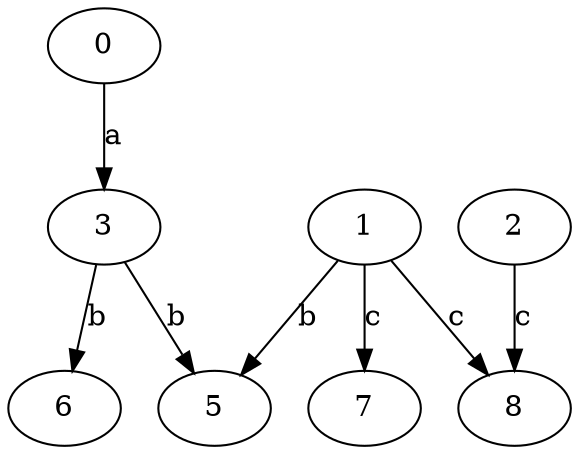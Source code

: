 strict digraph  {
1;
2;
0;
3;
5;
6;
7;
8;
1 -> 5  [label=b];
1 -> 7  [label=c];
1 -> 8  [label=c];
2 -> 8  [label=c];
0 -> 3  [label=a];
3 -> 5  [label=b];
3 -> 6  [label=b];
}
